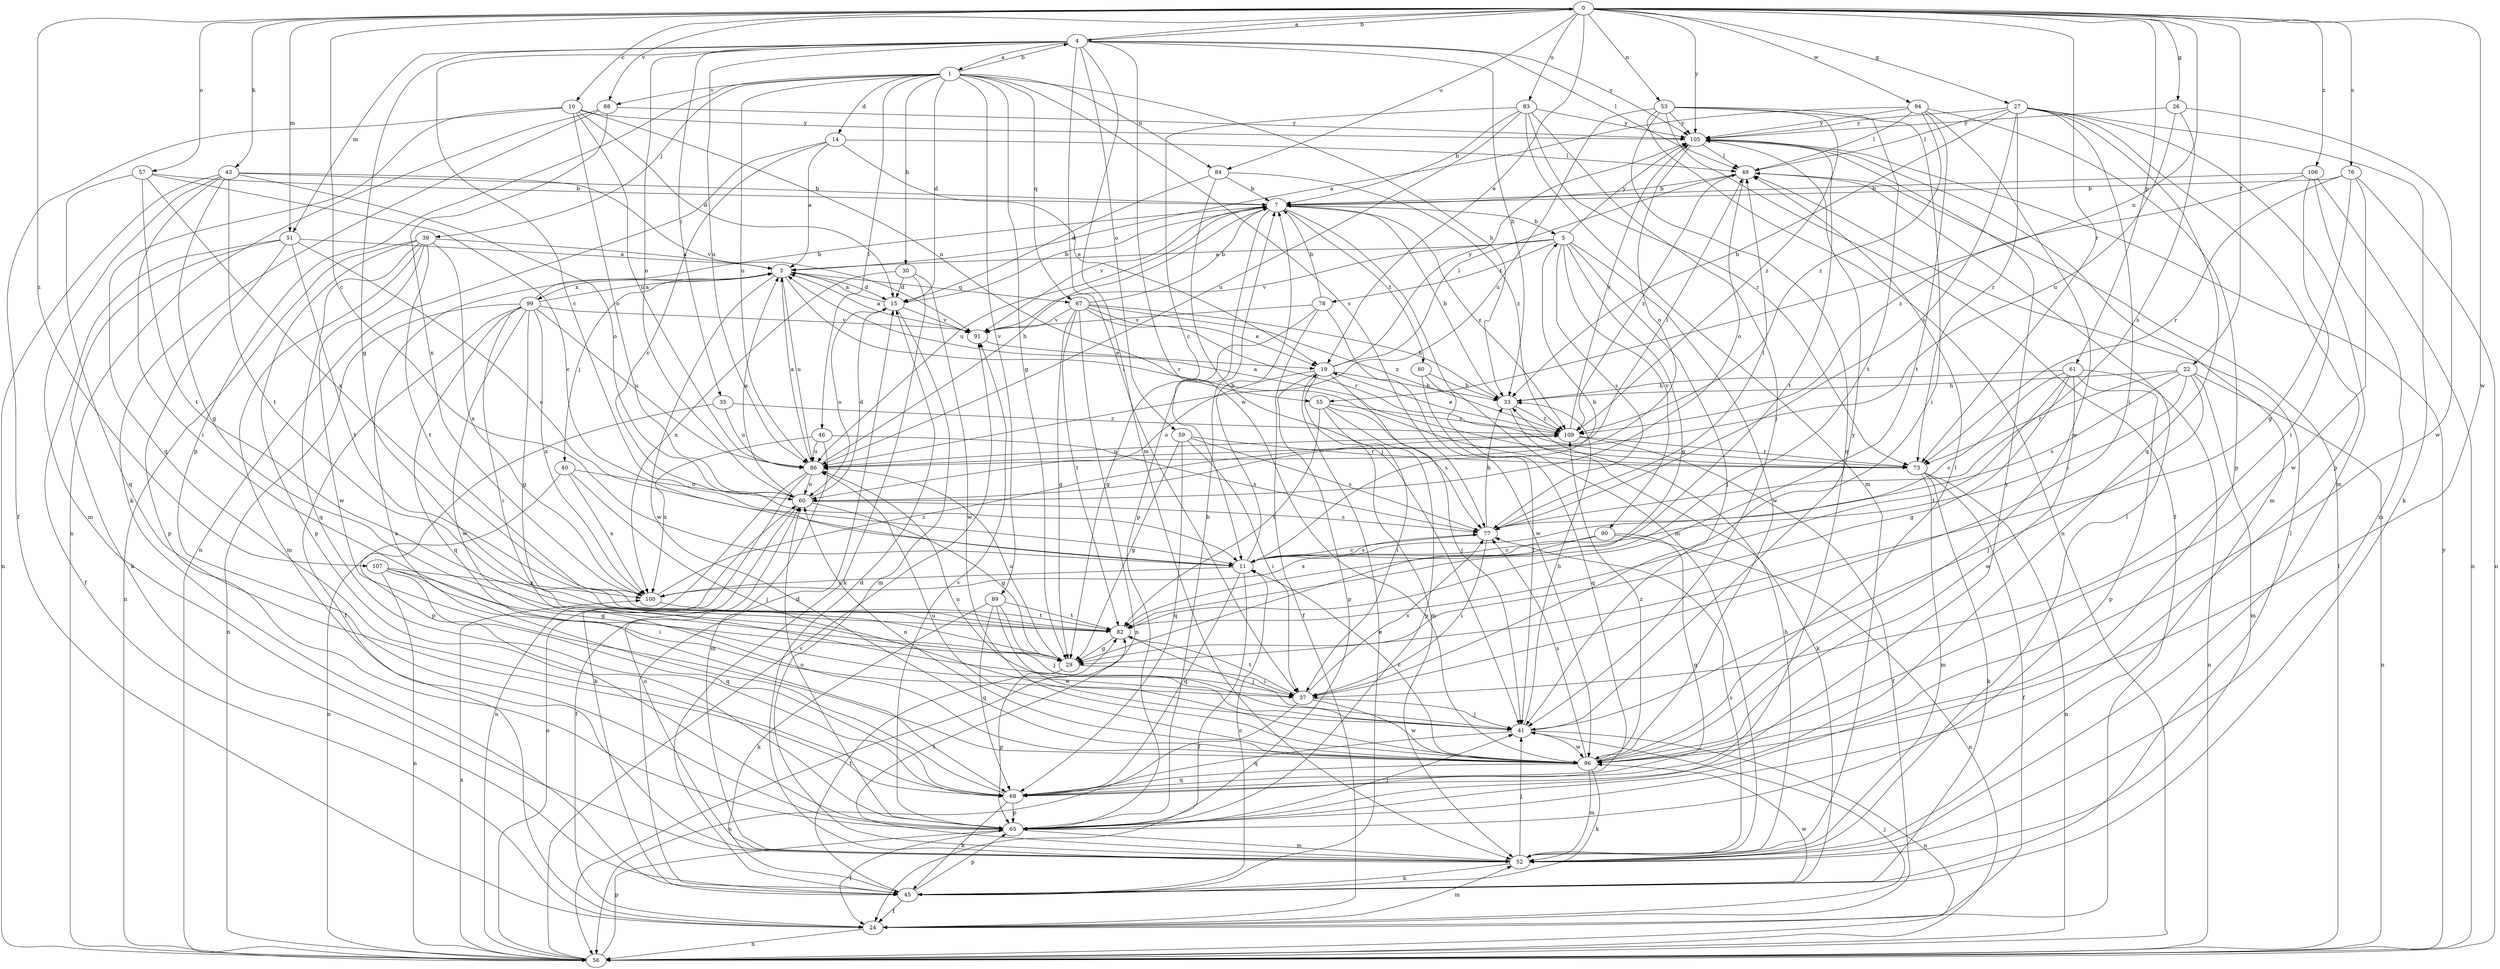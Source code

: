 strict digraph  {
0;
1;
3;
4;
5;
7;
10;
11;
14;
15;
19;
22;
24;
26;
27;
29;
30;
33;
35;
37;
39;
40;
41;
43;
45;
46;
49;
51;
52;
53;
55;
56;
57;
59;
60;
61;
65;
67;
68;
73;
76;
77;
78;
80;
82;
83;
84;
86;
88;
89;
90;
91;
94;
96;
99;
100;
105;
106;
107;
109;
0 -> 4  [label=b];
0 -> 10  [label=c];
0 -> 11  [label=c];
0 -> 19  [label=e];
0 -> 22  [label=f];
0 -> 26  [label=g];
0 -> 27  [label=g];
0 -> 43  [label=k];
0 -> 51  [label=m];
0 -> 53  [label=n];
0 -> 55  [label=n];
0 -> 57  [label=o];
0 -> 61  [label=p];
0 -> 73  [label=r];
0 -> 76  [label=s];
0 -> 83  [label=u];
0 -> 84  [label=u];
0 -> 88  [label=v];
0 -> 94  [label=w];
0 -> 96  [label=w];
0 -> 105  [label=y];
0 -> 106  [label=z];
0 -> 107  [label=z];
1 -> 4  [label=b];
1 -> 14  [label=d];
1 -> 15  [label=d];
1 -> 29  [label=g];
1 -> 30  [label=h];
1 -> 33  [label=h];
1 -> 39  [label=j];
1 -> 46  [label=l];
1 -> 65  [label=p];
1 -> 67  [label=q];
1 -> 77  [label=s];
1 -> 84  [label=u];
1 -> 86  [label=u];
1 -> 88  [label=v];
1 -> 89  [label=v];
3 -> 15  [label=d];
3 -> 40  [label=j];
3 -> 67  [label=q];
3 -> 73  [label=r];
3 -> 86  [label=u];
3 -> 96  [label=w];
3 -> 99  [label=x];
4 -> 0  [label=a];
4 -> 1  [label=a];
4 -> 11  [label=c];
4 -> 29  [label=g];
4 -> 33  [label=h];
4 -> 35  [label=i];
4 -> 37  [label=i];
4 -> 49  [label=l];
4 -> 51  [label=m];
4 -> 52  [label=m];
4 -> 59  [label=o];
4 -> 60  [label=o];
4 -> 86  [label=u];
4 -> 96  [label=w];
4 -> 105  [label=y];
5 -> 3  [label=a];
5 -> 29  [label=g];
5 -> 41  [label=j];
5 -> 77  [label=s];
5 -> 78  [label=t];
5 -> 90  [label=v];
5 -> 91  [label=v];
5 -> 96  [label=w];
5 -> 105  [label=y];
7 -> 5  [label=b];
7 -> 52  [label=m];
7 -> 65  [label=p];
7 -> 80  [label=t];
7 -> 86  [label=u];
7 -> 91  [label=v];
7 -> 109  [label=z];
10 -> 15  [label=d];
10 -> 24  [label=f];
10 -> 55  [label=n];
10 -> 60  [label=o];
10 -> 68  [label=q];
10 -> 86  [label=u];
10 -> 105  [label=y];
11 -> 5  [label=b];
11 -> 7  [label=b];
11 -> 24  [label=f];
11 -> 68  [label=q];
11 -> 77  [label=s];
11 -> 100  [label=x];
14 -> 3  [label=a];
14 -> 11  [label=c];
14 -> 19  [label=e];
14 -> 49  [label=l];
14 -> 56  [label=n];
15 -> 3  [label=a];
15 -> 7  [label=b];
15 -> 52  [label=m];
15 -> 60  [label=o];
15 -> 91  [label=v];
19 -> 33  [label=h];
19 -> 41  [label=j];
19 -> 49  [label=l];
19 -> 52  [label=m];
19 -> 60  [label=o];
19 -> 65  [label=p];
19 -> 105  [label=y];
22 -> 11  [label=c];
22 -> 33  [label=h];
22 -> 41  [label=j];
22 -> 52  [label=m];
22 -> 56  [label=n];
22 -> 73  [label=r];
22 -> 77  [label=s];
24 -> 41  [label=j];
24 -> 52  [label=m];
24 -> 56  [label=n];
26 -> 77  [label=s];
26 -> 86  [label=u];
26 -> 96  [label=w];
26 -> 105  [label=y];
27 -> 33  [label=h];
27 -> 37  [label=i];
27 -> 45  [label=k];
27 -> 49  [label=l];
27 -> 52  [label=m];
27 -> 65  [label=p];
27 -> 68  [label=q];
27 -> 73  [label=r];
27 -> 77  [label=s];
27 -> 105  [label=y];
29 -> 37  [label=i];
29 -> 65  [label=p];
29 -> 86  [label=u];
30 -> 15  [label=d];
30 -> 45  [label=k];
30 -> 96  [label=w];
30 -> 100  [label=x];
33 -> 7  [label=b];
33 -> 45  [label=k];
33 -> 109  [label=z];
35 -> 65  [label=p];
35 -> 86  [label=u];
35 -> 109  [label=z];
37 -> 41  [label=j];
37 -> 56  [label=n];
37 -> 77  [label=s];
37 -> 82  [label=t];
37 -> 96  [label=w];
39 -> 3  [label=a];
39 -> 52  [label=m];
39 -> 56  [label=n];
39 -> 65  [label=p];
39 -> 68  [label=q];
39 -> 82  [label=t];
39 -> 96  [label=w];
39 -> 100  [label=x];
40 -> 41  [label=j];
40 -> 56  [label=n];
40 -> 60  [label=o];
40 -> 100  [label=x];
41 -> 33  [label=h];
41 -> 56  [label=n];
41 -> 68  [label=q];
41 -> 86  [label=u];
41 -> 96  [label=w];
41 -> 105  [label=y];
43 -> 7  [label=b];
43 -> 29  [label=g];
43 -> 37  [label=i];
43 -> 52  [label=m];
43 -> 56  [label=n];
43 -> 60  [label=o];
43 -> 82  [label=t];
43 -> 91  [label=v];
45 -> 11  [label=c];
45 -> 15  [label=d];
45 -> 19  [label=e];
45 -> 24  [label=f];
45 -> 49  [label=l];
45 -> 65  [label=p];
45 -> 82  [label=t];
45 -> 96  [label=w];
46 -> 52  [label=m];
46 -> 77  [label=s];
46 -> 86  [label=u];
46 -> 100  [label=x];
49 -> 7  [label=b];
49 -> 60  [label=o];
49 -> 109  [label=z];
51 -> 3  [label=a];
51 -> 11  [label=c];
51 -> 24  [label=f];
51 -> 45  [label=k];
51 -> 65  [label=p];
51 -> 82  [label=t];
52 -> 15  [label=d];
52 -> 33  [label=h];
52 -> 41  [label=j];
52 -> 45  [label=k];
52 -> 49  [label=l];
52 -> 60  [label=o];
52 -> 77  [label=s];
52 -> 82  [label=t];
53 -> 24  [label=f];
53 -> 37  [label=i];
53 -> 56  [label=n];
53 -> 68  [label=q];
53 -> 82  [label=t];
53 -> 86  [label=u];
53 -> 105  [label=y];
53 -> 109  [label=z];
55 -> 37  [label=i];
55 -> 65  [label=p];
55 -> 77  [label=s];
55 -> 82  [label=t];
55 -> 109  [label=z];
56 -> 49  [label=l];
56 -> 60  [label=o];
56 -> 65  [label=p];
56 -> 91  [label=v];
56 -> 100  [label=x];
56 -> 105  [label=y];
57 -> 7  [label=b];
57 -> 11  [label=c];
57 -> 68  [label=q];
57 -> 82  [label=t];
57 -> 100  [label=x];
59 -> 29  [label=g];
59 -> 37  [label=i];
59 -> 68  [label=q];
59 -> 73  [label=r];
59 -> 77  [label=s];
60 -> 3  [label=a];
60 -> 15  [label=d];
60 -> 24  [label=f];
60 -> 29  [label=g];
60 -> 77  [label=s];
61 -> 11  [label=c];
61 -> 29  [label=g];
61 -> 33  [label=h];
61 -> 56  [label=n];
61 -> 65  [label=p];
61 -> 82  [label=t];
61 -> 96  [label=w];
65 -> 7  [label=b];
65 -> 24  [label=f];
65 -> 41  [label=j];
65 -> 52  [label=m];
65 -> 60  [label=o];
65 -> 91  [label=v];
65 -> 105  [label=y];
67 -> 7  [label=b];
67 -> 19  [label=e];
67 -> 29  [label=g];
67 -> 33  [label=h];
67 -> 56  [label=n];
67 -> 73  [label=r];
67 -> 82  [label=t];
67 -> 91  [label=v];
67 -> 109  [label=z];
68 -> 3  [label=a];
68 -> 45  [label=k];
68 -> 65  [label=p];
73 -> 3  [label=a];
73 -> 24  [label=f];
73 -> 45  [label=k];
73 -> 52  [label=m];
73 -> 56  [label=n];
76 -> 7  [label=b];
76 -> 29  [label=g];
76 -> 56  [label=n];
76 -> 73  [label=r];
76 -> 96  [label=w];
77 -> 11  [label=c];
77 -> 33  [label=h];
77 -> 37  [label=i];
77 -> 49  [label=l];
78 -> 7  [label=b];
78 -> 24  [label=f];
78 -> 29  [label=g];
78 -> 91  [label=v];
78 -> 96  [label=w];
80 -> 33  [label=h];
80 -> 41  [label=j];
80 -> 68  [label=q];
82 -> 29  [label=g];
82 -> 41  [label=j];
83 -> 7  [label=b];
83 -> 11  [label=c];
83 -> 41  [label=j];
83 -> 52  [label=m];
83 -> 73  [label=r];
83 -> 86  [label=u];
83 -> 105  [label=y];
84 -> 7  [label=b];
84 -> 15  [label=d];
84 -> 41  [label=j];
84 -> 109  [label=z];
86 -> 3  [label=a];
86 -> 7  [label=b];
86 -> 45  [label=k];
86 -> 49  [label=l];
86 -> 56  [label=n];
86 -> 60  [label=o];
88 -> 45  [label=k];
88 -> 56  [label=n];
88 -> 100  [label=x];
88 -> 105  [label=y];
89 -> 41  [label=j];
89 -> 45  [label=k];
89 -> 68  [label=q];
89 -> 82  [label=t];
89 -> 96  [label=w];
90 -> 11  [label=c];
90 -> 56  [label=n];
90 -> 68  [label=q];
90 -> 100  [label=x];
91 -> 3  [label=a];
91 -> 19  [label=e];
94 -> 3  [label=a];
94 -> 49  [label=l];
94 -> 65  [label=p];
94 -> 82  [label=t];
94 -> 96  [label=w];
94 -> 105  [label=y];
94 -> 109  [label=z];
96 -> 11  [label=c];
96 -> 45  [label=k];
96 -> 49  [label=l];
96 -> 52  [label=m];
96 -> 60  [label=o];
96 -> 68  [label=q];
96 -> 77  [label=s];
96 -> 86  [label=u];
96 -> 109  [label=z];
99 -> 3  [label=a];
99 -> 7  [label=b];
99 -> 24  [label=f];
99 -> 29  [label=g];
99 -> 37  [label=i];
99 -> 56  [label=n];
99 -> 68  [label=q];
99 -> 86  [label=u];
99 -> 91  [label=v];
99 -> 96  [label=w];
99 -> 100  [label=x];
100 -> 82  [label=t];
100 -> 109  [label=z];
105 -> 49  [label=l];
105 -> 52  [label=m];
105 -> 60  [label=o];
105 -> 82  [label=t];
106 -> 7  [label=b];
106 -> 37  [label=i];
106 -> 52  [label=m];
106 -> 56  [label=n];
106 -> 109  [label=z];
107 -> 29  [label=g];
107 -> 37  [label=i];
107 -> 56  [label=n];
107 -> 68  [label=q];
107 -> 100  [label=x];
109 -> 19  [label=e];
109 -> 24  [label=f];
109 -> 73  [label=r];
109 -> 86  [label=u];
109 -> 105  [label=y];
}
